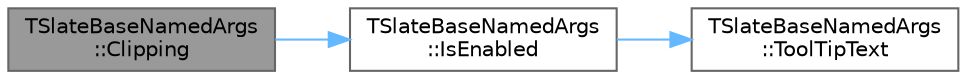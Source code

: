 digraph "TSlateBaseNamedArgs::Clipping"
{
 // INTERACTIVE_SVG=YES
 // LATEX_PDF_SIZE
  bgcolor="transparent";
  edge [fontname=Helvetica,fontsize=10,labelfontname=Helvetica,labelfontsize=10];
  node [fontname=Helvetica,fontsize=10,shape=box,height=0.2,width=0.4];
  rankdir="LR";
  Node1 [id="Node000001",label="TSlateBaseNamedArgs\l::Clipping",height=0.2,width=0.4,color="gray40", fillcolor="grey60", style="filled", fontcolor="black",tooltip=" "];
  Node1 -> Node2 [id="edge1_Node000001_Node000002",color="steelblue1",style="solid",tooltip=" "];
  Node2 [id="Node000002",label="TSlateBaseNamedArgs\l::IsEnabled",height=0.2,width=0.4,color="grey40", fillcolor="white", style="filled",URL="$d1/d69/structTSlateBaseNamedArgs.html#a980057ba375a7f9e8001871e96cf6b0e",tooltip=" "];
  Node2 -> Node3 [id="edge2_Node000002_Node000003",color="steelblue1",style="solid",tooltip=" "];
  Node3 [id="Node000003",label="TSlateBaseNamedArgs\l::ToolTipText",height=0.2,width=0.4,color="grey40", fillcolor="white", style="filled",URL="$d1/d69/structTSlateBaseNamedArgs.html#a80746dc876cf5f558e8859b44791d410",tooltip=" "];
}
